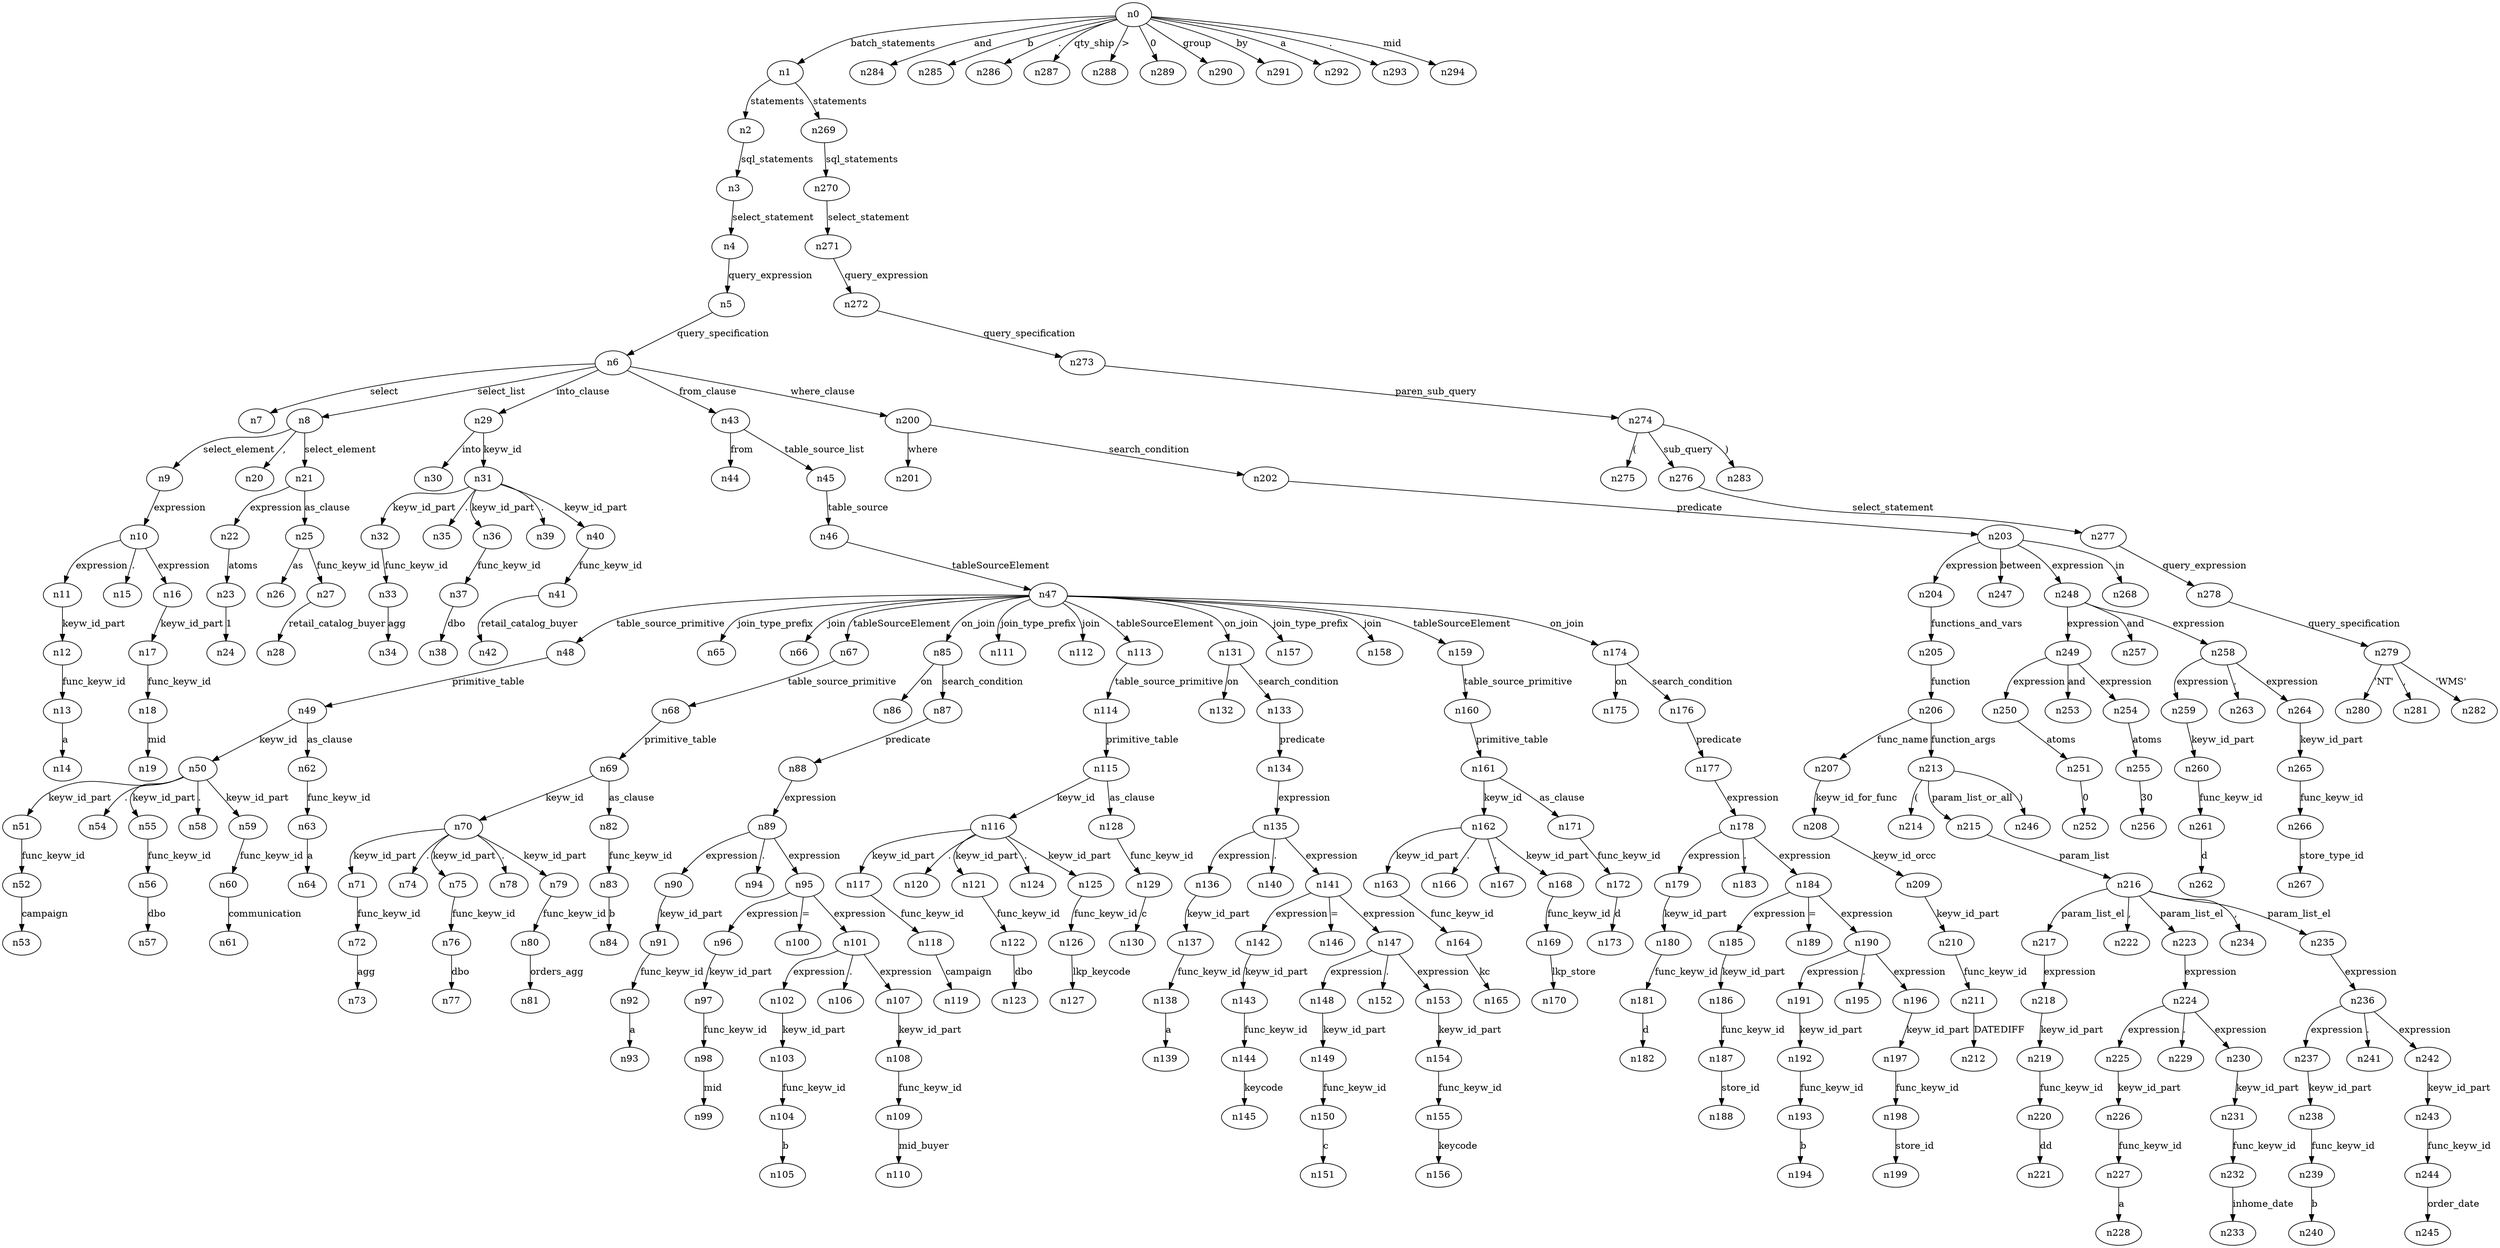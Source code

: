 digraph ParseTree {
  n0 -> n1 [label="batch_statements"];
  n1 -> n2 [label="statements"];
  n2 -> n3 [label="sql_statements"];
  n3 -> n4 [label="select_statement"];
  n4 -> n5 [label="query_expression"];
  n5 -> n6 [label="query_specification"];
  n6 -> n7 [label="select"];
  n6 -> n8 [label="select_list"];
  n8 -> n9 [label="select_element"];
  n9 -> n10 [label="expression"];
  n10 -> n11 [label="expression"];
  n11 -> n12 [label="keyw_id_part"];
  n12 -> n13 [label="func_keyw_id"];
  n13 -> n14 [label="a"];
  n10 -> n15 [label="."];
  n10 -> n16 [label="expression"];
  n16 -> n17 [label="keyw_id_part"];
  n17 -> n18 [label="func_keyw_id"];
  n18 -> n19 [label="mid"];
  n8 -> n20 [label=","];
  n8 -> n21 [label="select_element"];
  n21 -> n22 [label="expression"];
  n22 -> n23 [label="atoms"];
  n23 -> n24 [label="1"];
  n21 -> n25 [label="as_clause"];
  n25 -> n26 [label="as"];
  n25 -> n27 [label="func_keyw_id"];
  n27 -> n28 [label="retail_catalog_buyer"];
  n6 -> n29 [label="into_clause"];
  n29 -> n30 [label="into"];
  n29 -> n31 [label="keyw_id"];
  n31 -> n32 [label="keyw_id_part"];
  n32 -> n33 [label="func_keyw_id"];
  n33 -> n34 [label="agg"];
  n31 -> n35 [label="."];
  n31 -> n36 [label="keyw_id_part"];
  n36 -> n37 [label="func_keyw_id"];
  n37 -> n38 [label="dbo"];
  n31 -> n39 [label="."];
  n31 -> n40 [label="keyw_id_part"];
  n40 -> n41 [label="func_keyw_id"];
  n41 -> n42 [label="retail_catalog_buyer"];
  n6 -> n43 [label="from_clause"];
  n43 -> n44 [label="from"];
  n43 -> n45 [label="table_source_list"];
  n45 -> n46 [label="table_source"];
  n46 -> n47 [label="tableSourceElement"];
  n47 -> n48 [label="table_source_primitive"];
  n48 -> n49 [label="primitive_table"];
  n49 -> n50 [label="keyw_id"];
  n50 -> n51 [label="keyw_id_part"];
  n51 -> n52 [label="func_keyw_id"];
  n52 -> n53 [label="campaign"];
  n50 -> n54 [label="."];
  n50 -> n55 [label="keyw_id_part"];
  n55 -> n56 [label="func_keyw_id"];
  n56 -> n57 [label="dbo"];
  n50 -> n58 [label="."];
  n50 -> n59 [label="keyw_id_part"];
  n59 -> n60 [label="func_keyw_id"];
  n60 -> n61 [label="communication"];
  n49 -> n62 [label="as_clause"];
  n62 -> n63 [label="func_keyw_id"];
  n63 -> n64 [label="a"];
  n47 -> n65 [label="join_type_prefix"];
  n47 -> n66 [label="join"];
  n47 -> n67 [label="tableSourceElement"];
  n67 -> n68 [label="table_source_primitive"];
  n68 -> n69 [label="primitive_table"];
  n69 -> n70 [label="keyw_id"];
  n70 -> n71 [label="keyw_id_part"];
  n71 -> n72 [label="func_keyw_id"];
  n72 -> n73 [label="agg"];
  n70 -> n74 [label="."];
  n70 -> n75 [label="keyw_id_part"];
  n75 -> n76 [label="func_keyw_id"];
  n76 -> n77 [label="dbo"];
  n70 -> n78 [label="."];
  n70 -> n79 [label="keyw_id_part"];
  n79 -> n80 [label="func_keyw_id"];
  n80 -> n81 [label="orders_agg"];
  n69 -> n82 [label="as_clause"];
  n82 -> n83 [label="func_keyw_id"];
  n83 -> n84 [label="b"];
  n47 -> n85 [label="on_join"];
  n85 -> n86 [label="on"];
  n85 -> n87 [label="search_condition"];
  n87 -> n88 [label="predicate"];
  n88 -> n89 [label="expression"];
  n89 -> n90 [label="expression"];
  n90 -> n91 [label="keyw_id_part"];
  n91 -> n92 [label="func_keyw_id"];
  n92 -> n93 [label="a"];
  n89 -> n94 [label="."];
  n89 -> n95 [label="expression"];
  n95 -> n96 [label="expression"];
  n96 -> n97 [label="keyw_id_part"];
  n97 -> n98 [label="func_keyw_id"];
  n98 -> n99 [label="mid"];
  n95 -> n100 [label="="];
  n95 -> n101 [label="expression"];
  n101 -> n102 [label="expression"];
  n102 -> n103 [label="keyw_id_part"];
  n103 -> n104 [label="func_keyw_id"];
  n104 -> n105 [label="b"];
  n101 -> n106 [label="."];
  n101 -> n107 [label="expression"];
  n107 -> n108 [label="keyw_id_part"];
  n108 -> n109 [label="func_keyw_id"];
  n109 -> n110 [label="mid_buyer"];
  n47 -> n111 [label="join_type_prefix"];
  n47 -> n112 [label="join"];
  n47 -> n113 [label="tableSourceElement"];
  n113 -> n114 [label="table_source_primitive"];
  n114 -> n115 [label="primitive_table"];
  n115 -> n116 [label="keyw_id"];
  n116 -> n117 [label="keyw_id_part"];
  n117 -> n118 [label="func_keyw_id"];
  n118 -> n119 [label="campaign"];
  n116 -> n120 [label="."];
  n116 -> n121 [label="keyw_id_part"];
  n121 -> n122 [label="func_keyw_id"];
  n122 -> n123 [label="dbo"];
  n116 -> n124 [label="."];
  n116 -> n125 [label="keyw_id_part"];
  n125 -> n126 [label="func_keyw_id"];
  n126 -> n127 [label="lkp_keycode"];
  n115 -> n128 [label="as_clause"];
  n128 -> n129 [label="func_keyw_id"];
  n129 -> n130 [label="c"];
  n47 -> n131 [label="on_join"];
  n131 -> n132 [label="on"];
  n131 -> n133 [label="search_condition"];
  n133 -> n134 [label="predicate"];
  n134 -> n135 [label="expression"];
  n135 -> n136 [label="expression"];
  n136 -> n137 [label="keyw_id_part"];
  n137 -> n138 [label="func_keyw_id"];
  n138 -> n139 [label="a"];
  n135 -> n140 [label="."];
  n135 -> n141 [label="expression"];
  n141 -> n142 [label="expression"];
  n142 -> n143 [label="keyw_id_part"];
  n143 -> n144 [label="func_keyw_id"];
  n144 -> n145 [label="keycode"];
  n141 -> n146 [label="="];
  n141 -> n147 [label="expression"];
  n147 -> n148 [label="expression"];
  n148 -> n149 [label="keyw_id_part"];
  n149 -> n150 [label="func_keyw_id"];
  n150 -> n151 [label="c"];
  n147 -> n152 [label="."];
  n147 -> n153 [label="expression"];
  n153 -> n154 [label="keyw_id_part"];
  n154 -> n155 [label="func_keyw_id"];
  n155 -> n156 [label="keycode"];
  n47 -> n157 [label="join_type_prefix"];
  n47 -> n158 [label="join"];
  n47 -> n159 [label="tableSourceElement"];
  n159 -> n160 [label="table_source_primitive"];
  n160 -> n161 [label="primitive_table"];
  n161 -> n162 [label="keyw_id"];
  n162 -> n163 [label="keyw_id_part"];
  n163 -> n164 [label="func_keyw_id"];
  n164 -> n165 [label="kc"];
  n162 -> n166 [label="."];
  n162 -> n167 [label="."];
  n162 -> n168 [label="keyw_id_part"];
  n168 -> n169 [label="func_keyw_id"];
  n169 -> n170 [label="lkp_store"];
  n161 -> n171 [label="as_clause"];
  n171 -> n172 [label="func_keyw_id"];
  n172 -> n173 [label="d"];
  n47 -> n174 [label="on_join"];
  n174 -> n175 [label="on"];
  n174 -> n176 [label="search_condition"];
  n176 -> n177 [label="predicate"];
  n177 -> n178 [label="expression"];
  n178 -> n179 [label="expression"];
  n179 -> n180 [label="keyw_id_part"];
  n180 -> n181 [label="func_keyw_id"];
  n181 -> n182 [label="d"];
  n178 -> n183 [label="."];
  n178 -> n184 [label="expression"];
  n184 -> n185 [label="expression"];
  n185 -> n186 [label="keyw_id_part"];
  n186 -> n187 [label="func_keyw_id"];
  n187 -> n188 [label="store_id"];
  n184 -> n189 [label="="];
  n184 -> n190 [label="expression"];
  n190 -> n191 [label="expression"];
  n191 -> n192 [label="keyw_id_part"];
  n192 -> n193 [label="func_keyw_id"];
  n193 -> n194 [label="b"];
  n190 -> n195 [label="."];
  n190 -> n196 [label="expression"];
  n196 -> n197 [label="keyw_id_part"];
  n197 -> n198 [label="func_keyw_id"];
  n198 -> n199 [label="store_id"];
  n6 -> n200 [label="where_clause"];
  n200 -> n201 [label="where"];
  n200 -> n202 [label="search_condition"];
  n202 -> n203 [label="predicate"];
  n203 -> n204 [label="expression"];
  n204 -> n205 [label="functions_and_vars"];
  n205 -> n206 [label="function"];
  n206 -> n207 [label="func_name"];
  n207 -> n208 [label="keyw_id_for_func"];
  n208 -> n209 [label="keyw_id_orcc"];
  n209 -> n210 [label="keyw_id_part"];
  n210 -> n211 [label="func_keyw_id"];
  n211 -> n212 [label="DATEDIFF"];
  n206 -> n213 [label="function_args"];
  n213 -> n214 [label="("];
  n213 -> n215 [label="param_list_or_all"];
  n215 -> n216 [label="param_list"];
  n216 -> n217 [label="param_list_el"];
  n217 -> n218 [label="expression"];
  n218 -> n219 [label="keyw_id_part"];
  n219 -> n220 [label="func_keyw_id"];
  n220 -> n221 [label="dd"];
  n216 -> n222 [label=","];
  n216 -> n223 [label="param_list_el"];
  n223 -> n224 [label="expression"];
  n224 -> n225 [label="expression"];
  n225 -> n226 [label="keyw_id_part"];
  n226 -> n227 [label="func_keyw_id"];
  n227 -> n228 [label="a"];
  n224 -> n229 [label="."];
  n224 -> n230 [label="expression"];
  n230 -> n231 [label="keyw_id_part"];
  n231 -> n232 [label="func_keyw_id"];
  n232 -> n233 [label="inhome_date"];
  n216 -> n234 [label=","];
  n216 -> n235 [label="param_list_el"];
  n235 -> n236 [label="expression"];
  n236 -> n237 [label="expression"];
  n237 -> n238 [label="keyw_id_part"];
  n238 -> n239 [label="func_keyw_id"];
  n239 -> n240 [label="b"];
  n236 -> n241 [label="."];
  n236 -> n242 [label="expression"];
  n242 -> n243 [label="keyw_id_part"];
  n243 -> n244 [label="func_keyw_id"];
  n244 -> n245 [label="order_date"];
  n213 -> n246 [label=")"];
  n203 -> n247 [label="between"];
  n203 -> n248 [label="expression"];
  n248 -> n249 [label="expression"];
  n249 -> n250 [label="expression"];
  n250 -> n251 [label="atoms"];
  n251 -> n252 [label="0"];
  n249 -> n253 [label="and"];
  n249 -> n254 [label="expression"];
  n254 -> n255 [label="atoms"];
  n255 -> n256 [label="30"];
  n248 -> n257 [label="and"];
  n248 -> n258 [label="expression"];
  n258 -> n259 [label="expression"];
  n259 -> n260 [label="keyw_id_part"];
  n260 -> n261 [label="func_keyw_id"];
  n261 -> n262 [label="d"];
  n258 -> n263 [label="."];
  n258 -> n264 [label="expression"];
  n264 -> n265 [label="keyw_id_part"];
  n265 -> n266 [label="func_keyw_id"];
  n266 -> n267 [label="store_type_id"];
  n203 -> n268 [label="in"];
  n1 -> n269 [label="statements"];
  n269 -> n270 [label="sql_statements"];
  n270 -> n271 [label="select_statement"];
  n271 -> n272 [label="query_expression"];
  n272 -> n273 [label="query_specification"];
  n273 -> n274 [label="paren_sub_query"];
  n274 -> n275 [label="("];
  n274 -> n276 [label="sub_query"];
  n276 -> n277 [label="select_statement"];
  n277 -> n278 [label="query_expression"];
  n278 -> n279 [label="query_specification"];
  n279 -> n280 [label="'NT'"];
  n279 -> n281 [label=","];
  n279 -> n282 [label="'WMS'"];
  n274 -> n283 [label=")"];
  n0 -> n284 [label="and"];
  n0 -> n285 [label="b"];
  n0 -> n286 [label="."];
  n0 -> n287 [label="qty_ship"];
  n0 -> n288 [label=">"];
  n0 -> n289 [label="0"];
  n0 -> n290 [label="group"];
  n0 -> n291 [label="by"];
  n0 -> n292 [label="a"];
  n0 -> n293 [label="."];
  n0 -> n294 [label="mid"];
}